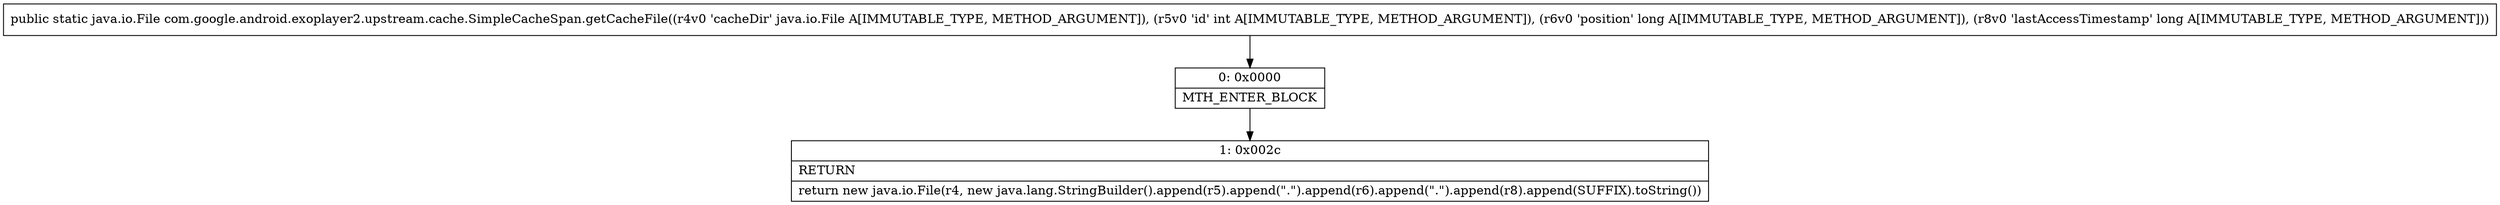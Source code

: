 digraph "CFG forcom.google.android.exoplayer2.upstream.cache.SimpleCacheSpan.getCacheFile(Ljava\/io\/File;IJJ)Ljava\/io\/File;" {
Node_0 [shape=record,label="{0\:\ 0x0000|MTH_ENTER_BLOCK\l}"];
Node_1 [shape=record,label="{1\:\ 0x002c|RETURN\l|return new java.io.File(r4, new java.lang.StringBuilder().append(r5).append(\".\").append(r6).append(\".\").append(r8).append(SUFFIX).toString())\l}"];
MethodNode[shape=record,label="{public static java.io.File com.google.android.exoplayer2.upstream.cache.SimpleCacheSpan.getCacheFile((r4v0 'cacheDir' java.io.File A[IMMUTABLE_TYPE, METHOD_ARGUMENT]), (r5v0 'id' int A[IMMUTABLE_TYPE, METHOD_ARGUMENT]), (r6v0 'position' long A[IMMUTABLE_TYPE, METHOD_ARGUMENT]), (r8v0 'lastAccessTimestamp' long A[IMMUTABLE_TYPE, METHOD_ARGUMENT])) }"];
MethodNode -> Node_0;
Node_0 -> Node_1;
}

